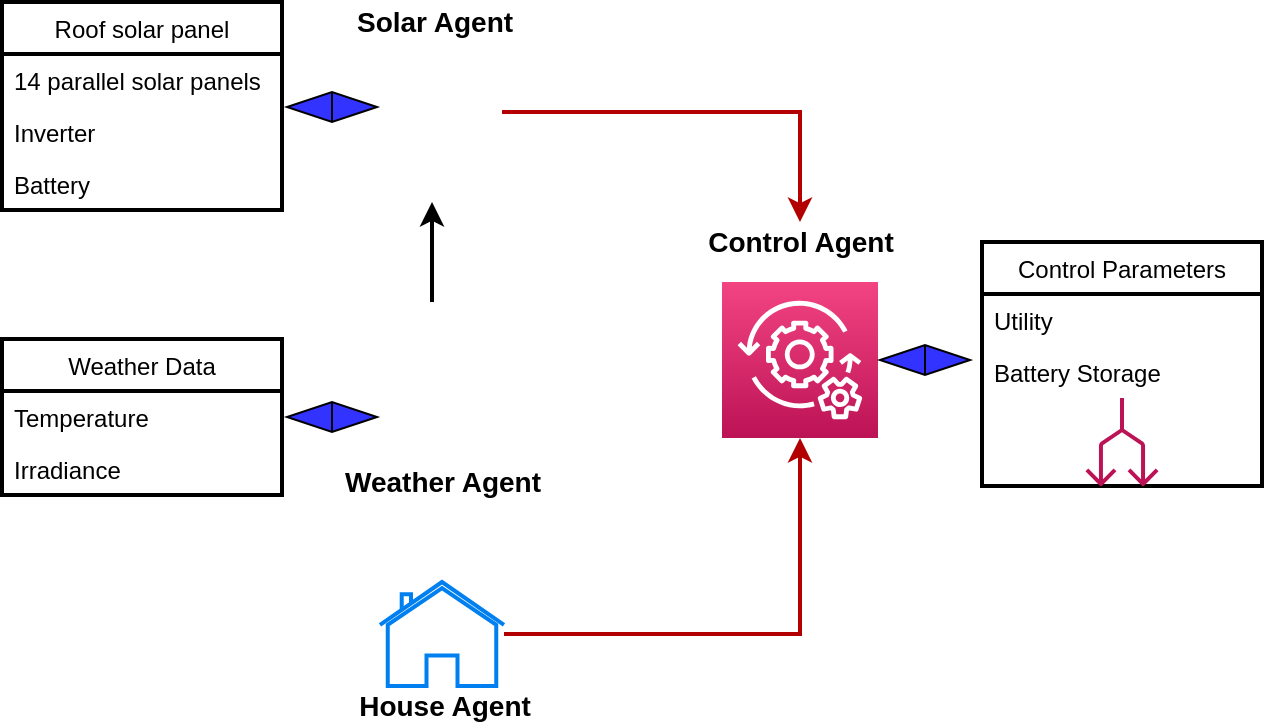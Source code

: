 <mxfile compressed="true" version="14.6.13" type="device"><diagram id="Ht1M8jgEwFfnCIfOTk4-" name="Page-1"><mxGraphModel dx="1024" dy="592" grid="1" gridSize="10" guides="1" tooltips="1" connect="1" arrows="1" fold="1" page="1" pageScale="1" pageWidth="1169" pageHeight="827" math="0" shadow="0"><root><mxCell id="0"/><mxCell id="1" parent="0"/><mxCell id="yYO1uHdXKgfc4WU7b-Tb-1" value="" style="outlineConnect=0;fontColor=#232F3E;gradientColor=#F34482;gradientDirection=north;fillColor=#BC1356;strokeColor=#ffffff;dashed=0;verticalLabelPosition=bottom;verticalAlign=top;align=center;html=1;fontSize=12;fontStyle=0;aspect=fixed;shape=mxgraph.aws4.resourceIcon;resIcon=mxgraph.aws4.managed_services;" parent="1" vertex="1"><mxGeometry x="570" y="230" width="78" height="78" as="geometry"/></mxCell><mxCell id="yYO1uHdXKgfc4WU7b-Tb-2" value="&lt;font style=&quot;font-size: 14px&quot;&gt;&lt;b&gt;Control Agent&lt;/b&gt;&lt;/font&gt;" style="text;html=1;align=center;verticalAlign=middle;resizable=0;points=[];autosize=1;" parent="1" vertex="1"><mxGeometry x="554" y="200" width="110" height="20" as="geometry"/></mxCell><mxCell id="yYO1uHdXKgfc4WU7b-Tb-13" style="edgeStyle=orthogonalEdgeStyle;rounded=0;orthogonalLoop=1;jettySize=auto;html=1;exitX=1;exitY=0.5;exitDx=0;exitDy=0;endArrow=classic;endFill=1;strokeWidth=2;fillColor=#e51400;strokeColor=#B20000;" parent="1" source="yYO1uHdXKgfc4WU7b-Tb-5" target="yYO1uHdXKgfc4WU7b-Tb-2" edge="1"><mxGeometry relative="1" as="geometry"><mxPoint x="600" y="145" as="targetPoint"/><Array as="points"><mxPoint x="609" y="145"/></Array></mxGeometry></mxCell><mxCell id="yYO1uHdXKgfc4WU7b-Tb-5" value="" style="shape=image;html=1;verticalAlign=top;verticalLabelPosition=bottom;labelBackgroundColor=#ffffff;imageAspect=0;aspect=fixed;image=https://cdn2.iconfinder.com/data/icons/business-and-education-1/512/133_Solar_Panel_Energy_technology_smart_city_technology_smart-128.png" parent="1" vertex="1"><mxGeometry x="390" y="110" width="70" height="70" as="geometry"/></mxCell><mxCell id="yYO1uHdXKgfc4WU7b-Tb-17" style="edgeStyle=orthogonalEdgeStyle;rounded=0;orthogonalLoop=1;jettySize=auto;html=1;endArrow=classic;endFill=1;strokeWidth=2;fillColor=#e51400;strokeColor=#B20000;" parent="1" source="yYO1uHdXKgfc4WU7b-Tb-6" target="yYO1uHdXKgfc4WU7b-Tb-1" edge="1"><mxGeometry relative="1" as="geometry"><mxPoint x="590" y="330" as="targetPoint"/><Array as="points"><mxPoint x="609" y="406"/></Array></mxGeometry></mxCell><mxCell id="yYO1uHdXKgfc4WU7b-Tb-6" value="" style="html=1;verticalLabelPosition=bottom;align=center;labelBackgroundColor=#ffffff;verticalAlign=top;strokeWidth=2;strokeColor=#0080F0;shadow=0;dashed=0;shape=mxgraph.ios7.icons.home;" parent="1" vertex="1"><mxGeometry x="399" y="380" width="62" height="52" as="geometry"/></mxCell><mxCell id="yYO1uHdXKgfc4WU7b-Tb-12" style="edgeStyle=orthogonalEdgeStyle;rounded=0;orthogonalLoop=1;jettySize=auto;html=1;exitX=0.5;exitY=0;exitDx=0;exitDy=0;endArrow=classic;endFill=1;strokeWidth=2;" parent="1" source="yYO1uHdXKgfc4WU7b-Tb-7" edge="1"><mxGeometry relative="1" as="geometry"><mxPoint x="425" y="190" as="targetPoint"/><Array as="points"><mxPoint x="425" y="210"/><mxPoint x="425" y="210"/></Array></mxGeometry></mxCell><mxCell id="yYO1uHdXKgfc4WU7b-Tb-7" value="" style="shape=image;html=1;verticalAlign=top;verticalLabelPosition=bottom;labelBackgroundColor=#ffffff;imageAspect=0;aspect=fixed;image=https://cdn3.iconfinder.com/data/icons/tiny-weather-1/512/cloudy-128.png" parent="1" vertex="1"><mxGeometry x="381" y="240" width="88" height="88" as="geometry"/></mxCell><mxCell id="yYO1uHdXKgfc4WU7b-Tb-8" value="&lt;font style=&quot;font-size: 14px&quot;&gt;&lt;b&gt;Solar Agent&lt;/b&gt;&lt;/font&gt;" style="text;html=1;align=center;verticalAlign=middle;resizable=0;points=[];autosize=1;" parent="1" vertex="1"><mxGeometry x="381" y="90" width="90" height="20" as="geometry"/></mxCell><mxCell id="yYO1uHdXKgfc4WU7b-Tb-9" value="&lt;font style=&quot;font-size: 14px&quot;&gt;&lt;b&gt;Weather Agent&lt;/b&gt;&lt;/font&gt;" style="text;html=1;align=center;verticalAlign=middle;resizable=0;points=[];autosize=1;" parent="1" vertex="1"><mxGeometry x="375" y="320" width="110" height="20" as="geometry"/></mxCell><mxCell id="yYO1uHdXKgfc4WU7b-Tb-11" value="&lt;font style=&quot;font-size: 14px&quot;&gt;&lt;b&gt;House Agent&lt;/b&gt;&lt;/font&gt;" style="text;html=1;align=center;verticalAlign=middle;resizable=0;points=[];autosize=1;" parent="1" vertex="1"><mxGeometry x="381" y="432" width="100" height="20" as="geometry"/></mxCell><mxCell id="yYO1uHdXKgfc4WU7b-Tb-18" value="Roof solar panel" style="swimlane;fontStyle=0;childLayout=stackLayout;horizontal=1;startSize=26;fillColor=none;horizontalStack=0;resizeParent=1;resizeParentMax=0;resizeLast=0;collapsible=1;marginBottom=0;strokeWidth=2;" parent="1" vertex="1"><mxGeometry x="210" y="90" width="140" height="104" as="geometry"/></mxCell><mxCell id="yYO1uHdXKgfc4WU7b-Tb-19" value="14 parallel solar panels " style="text;strokeColor=none;fillColor=none;align=left;verticalAlign=top;spacingLeft=4;spacingRight=4;overflow=hidden;rotatable=0;points=[[0,0.5],[1,0.5]];portConstraint=eastwest;" parent="yYO1uHdXKgfc4WU7b-Tb-18" vertex="1"><mxGeometry y="26" width="140" height="26" as="geometry"/></mxCell><mxCell id="yYO1uHdXKgfc4WU7b-Tb-20" value="Inverter" style="text;strokeColor=none;fillColor=none;align=left;verticalAlign=top;spacingLeft=4;spacingRight=4;overflow=hidden;rotatable=0;points=[[0,0.5],[1,0.5]];portConstraint=eastwest;" parent="yYO1uHdXKgfc4WU7b-Tb-18" vertex="1"><mxGeometry y="52" width="140" height="26" as="geometry"/></mxCell><mxCell id="yYO1uHdXKgfc4WU7b-Tb-21" value="Battery" style="text;strokeColor=none;fillColor=none;align=left;verticalAlign=top;spacingLeft=4;spacingRight=4;overflow=hidden;rotatable=0;points=[[0,0.5],[1,0.5]];portConstraint=eastwest;" parent="yYO1uHdXKgfc4WU7b-Tb-18" vertex="1"><mxGeometry y="78" width="140" height="26" as="geometry"/></mxCell><mxCell id="yYO1uHdXKgfc4WU7b-Tb-23" value="" style="shape=sortShape;perimeter=rhombusPerimeter;whiteSpace=wrap;html=1;rotation=90;fillColor=#3333FF;" parent="1" vertex="1"><mxGeometry x="367.5" y="120" width="15" height="45" as="geometry"/></mxCell><mxCell id="yYO1uHdXKgfc4WU7b-Tb-24" value="Weather Data" style="swimlane;fontStyle=0;childLayout=stackLayout;horizontal=1;startSize=26;fillColor=none;horizontalStack=0;resizeParent=1;resizeParentMax=0;resizeLast=0;collapsible=1;marginBottom=0;strokeWidth=2;" parent="1" vertex="1"><mxGeometry x="210" y="258.5" width="140" height="78" as="geometry"/></mxCell><mxCell id="yYO1uHdXKgfc4WU7b-Tb-25" value="Temperature" style="text;strokeColor=none;fillColor=none;align=left;verticalAlign=top;spacingLeft=4;spacingRight=4;overflow=hidden;rotatable=0;points=[[0,0.5],[1,0.5]];portConstraint=eastwest;" parent="yYO1uHdXKgfc4WU7b-Tb-24" vertex="1"><mxGeometry y="26" width="140" height="26" as="geometry"/></mxCell><mxCell id="yYO1uHdXKgfc4WU7b-Tb-26" value="Irradiance" style="text;strokeColor=none;fillColor=none;align=left;verticalAlign=top;spacingLeft=4;spacingRight=4;overflow=hidden;rotatable=0;points=[[0,0.5],[1,0.5]];portConstraint=eastwest;" parent="yYO1uHdXKgfc4WU7b-Tb-24" vertex="1"><mxGeometry y="52" width="140" height="26" as="geometry"/></mxCell><mxCell id="yYO1uHdXKgfc4WU7b-Tb-28" value="" style="shape=sortShape;perimeter=rhombusPerimeter;whiteSpace=wrap;html=1;rotation=90;fillColor=#3333FF;" parent="1" vertex="1"><mxGeometry x="367.5" y="275" width="15" height="45" as="geometry"/></mxCell><mxCell id="yYO1uHdXKgfc4WU7b-Tb-30" value="Control Parameters" style="swimlane;fontStyle=0;childLayout=stackLayout;horizontal=1;startSize=26;fillColor=none;horizontalStack=0;resizeParent=1;resizeParentMax=0;resizeLast=0;collapsible=1;marginBottom=0;strokeWidth=2;" parent="1" vertex="1"><mxGeometry x="700" y="210" width="140" height="122" as="geometry"/></mxCell><mxCell id="yYO1uHdXKgfc4WU7b-Tb-31" value="Utility" style="text;strokeColor=none;fillColor=none;align=left;verticalAlign=top;spacingLeft=4;spacingRight=4;overflow=hidden;rotatable=0;points=[[0,0.5],[1,0.5]];portConstraint=eastwest;" parent="yYO1uHdXKgfc4WU7b-Tb-30" vertex="1"><mxGeometry y="26" width="140" height="26" as="geometry"/></mxCell><mxCell id="yYO1uHdXKgfc4WU7b-Tb-32" value="Battery Storage" style="text;strokeColor=none;fillColor=none;align=left;verticalAlign=top;spacingLeft=4;spacingRight=4;overflow=hidden;rotatable=0;points=[[0,0.5],[1,0.5]];portConstraint=eastwest;" parent="yYO1uHdXKgfc4WU7b-Tb-30" vertex="1"><mxGeometry y="52" width="140" height="26" as="geometry"/></mxCell><mxCell id="yYO1uHdXKgfc4WU7b-Tb-35" value="" style="outlineConnect=0;fontColor=#232F3E;gradientColor=none;fillColor=#BC1356;strokeColor=none;dashed=0;verticalLabelPosition=bottom;verticalAlign=top;align=left;html=1;fontSize=12;fontStyle=0;aspect=fixed;pointerEvents=1;shape=mxgraph.aws4.deployments;" parent="yYO1uHdXKgfc4WU7b-Tb-30" vertex="1"><mxGeometry y="78" width="140" height="44" as="geometry"/></mxCell><mxCell id="yYO1uHdXKgfc4WU7b-Tb-34" value="" style="shape=sortShape;perimeter=rhombusPerimeter;whiteSpace=wrap;html=1;rotation=90;fillColor=#3333FF;" parent="1" vertex="1"><mxGeometry x="664" y="246.5" width="15" height="45" as="geometry"/></mxCell></root></mxGraphModel></diagram></mxfile>